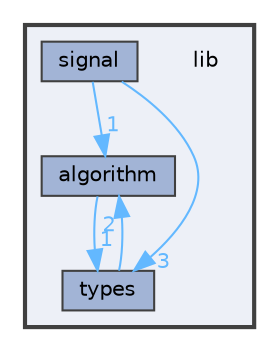 digraph "lib"
{
 // LATEX_PDF_SIZE
  bgcolor="transparent";
  edge [fontname=Helvetica,fontsize=10,labelfontname=Helvetica,labelfontsize=10];
  node [fontname=Helvetica,fontsize=10,shape=box,height=0.2,width=0.4];
  compound=true
  subgraph clusterdir_97aefd0d527b934f1d99a682da8fe6a9 {
    graph [ bgcolor="#edf0f7", pencolor="grey25", label="", fontname=Helvetica,fontsize=10 style="filled,bold", URL="dir_97aefd0d527b934f1d99a682da8fe6a9.html",tooltip=""]
    dir_97aefd0d527b934f1d99a682da8fe6a9 [shape=plaintext, label="lib"];
  dir_f5dd86dbd9583e7b6fc3983d3949da68 [label="algorithm", fillcolor="#a2b4d6", color="grey25", style="filled", URL="dir_f5dd86dbd9583e7b6fc3983d3949da68.html",tooltip=""];
  dir_85595cb542db97c92303133db6d9ba0a [label="signal", fillcolor="#a2b4d6", color="grey25", style="filled", URL="dir_85595cb542db97c92303133db6d9ba0a.html",tooltip=""];
  dir_560694f03ee5bf1136d79e4f1ca1ca37 [label="types", fillcolor="#a2b4d6", color="grey25", style="filled", URL="dir_560694f03ee5bf1136d79e4f1ca1ca37.html",tooltip=""];
  }
  dir_f5dd86dbd9583e7b6fc3983d3949da68->dir_560694f03ee5bf1136d79e4f1ca1ca37 [headlabel="1", labeldistance=1.5 headhref="dir_000000_000012.html" color="steelblue1" fontcolor="steelblue1"];
  dir_85595cb542db97c92303133db6d9ba0a->dir_560694f03ee5bf1136d79e4f1ca1ca37 [headlabel="3", labeldistance=1.5 headhref="dir_000009_000012.html" color="steelblue1" fontcolor="steelblue1"];
  dir_85595cb542db97c92303133db6d9ba0a->dir_f5dd86dbd9583e7b6fc3983d3949da68 [headlabel="1", labeldistance=1.5 headhref="dir_000009_000000.html" color="steelblue1" fontcolor="steelblue1"];
  dir_560694f03ee5bf1136d79e4f1ca1ca37->dir_f5dd86dbd9583e7b6fc3983d3949da68 [headlabel="2", labeldistance=1.5 headhref="dir_000012_000000.html" color="steelblue1" fontcolor="steelblue1"];
}
